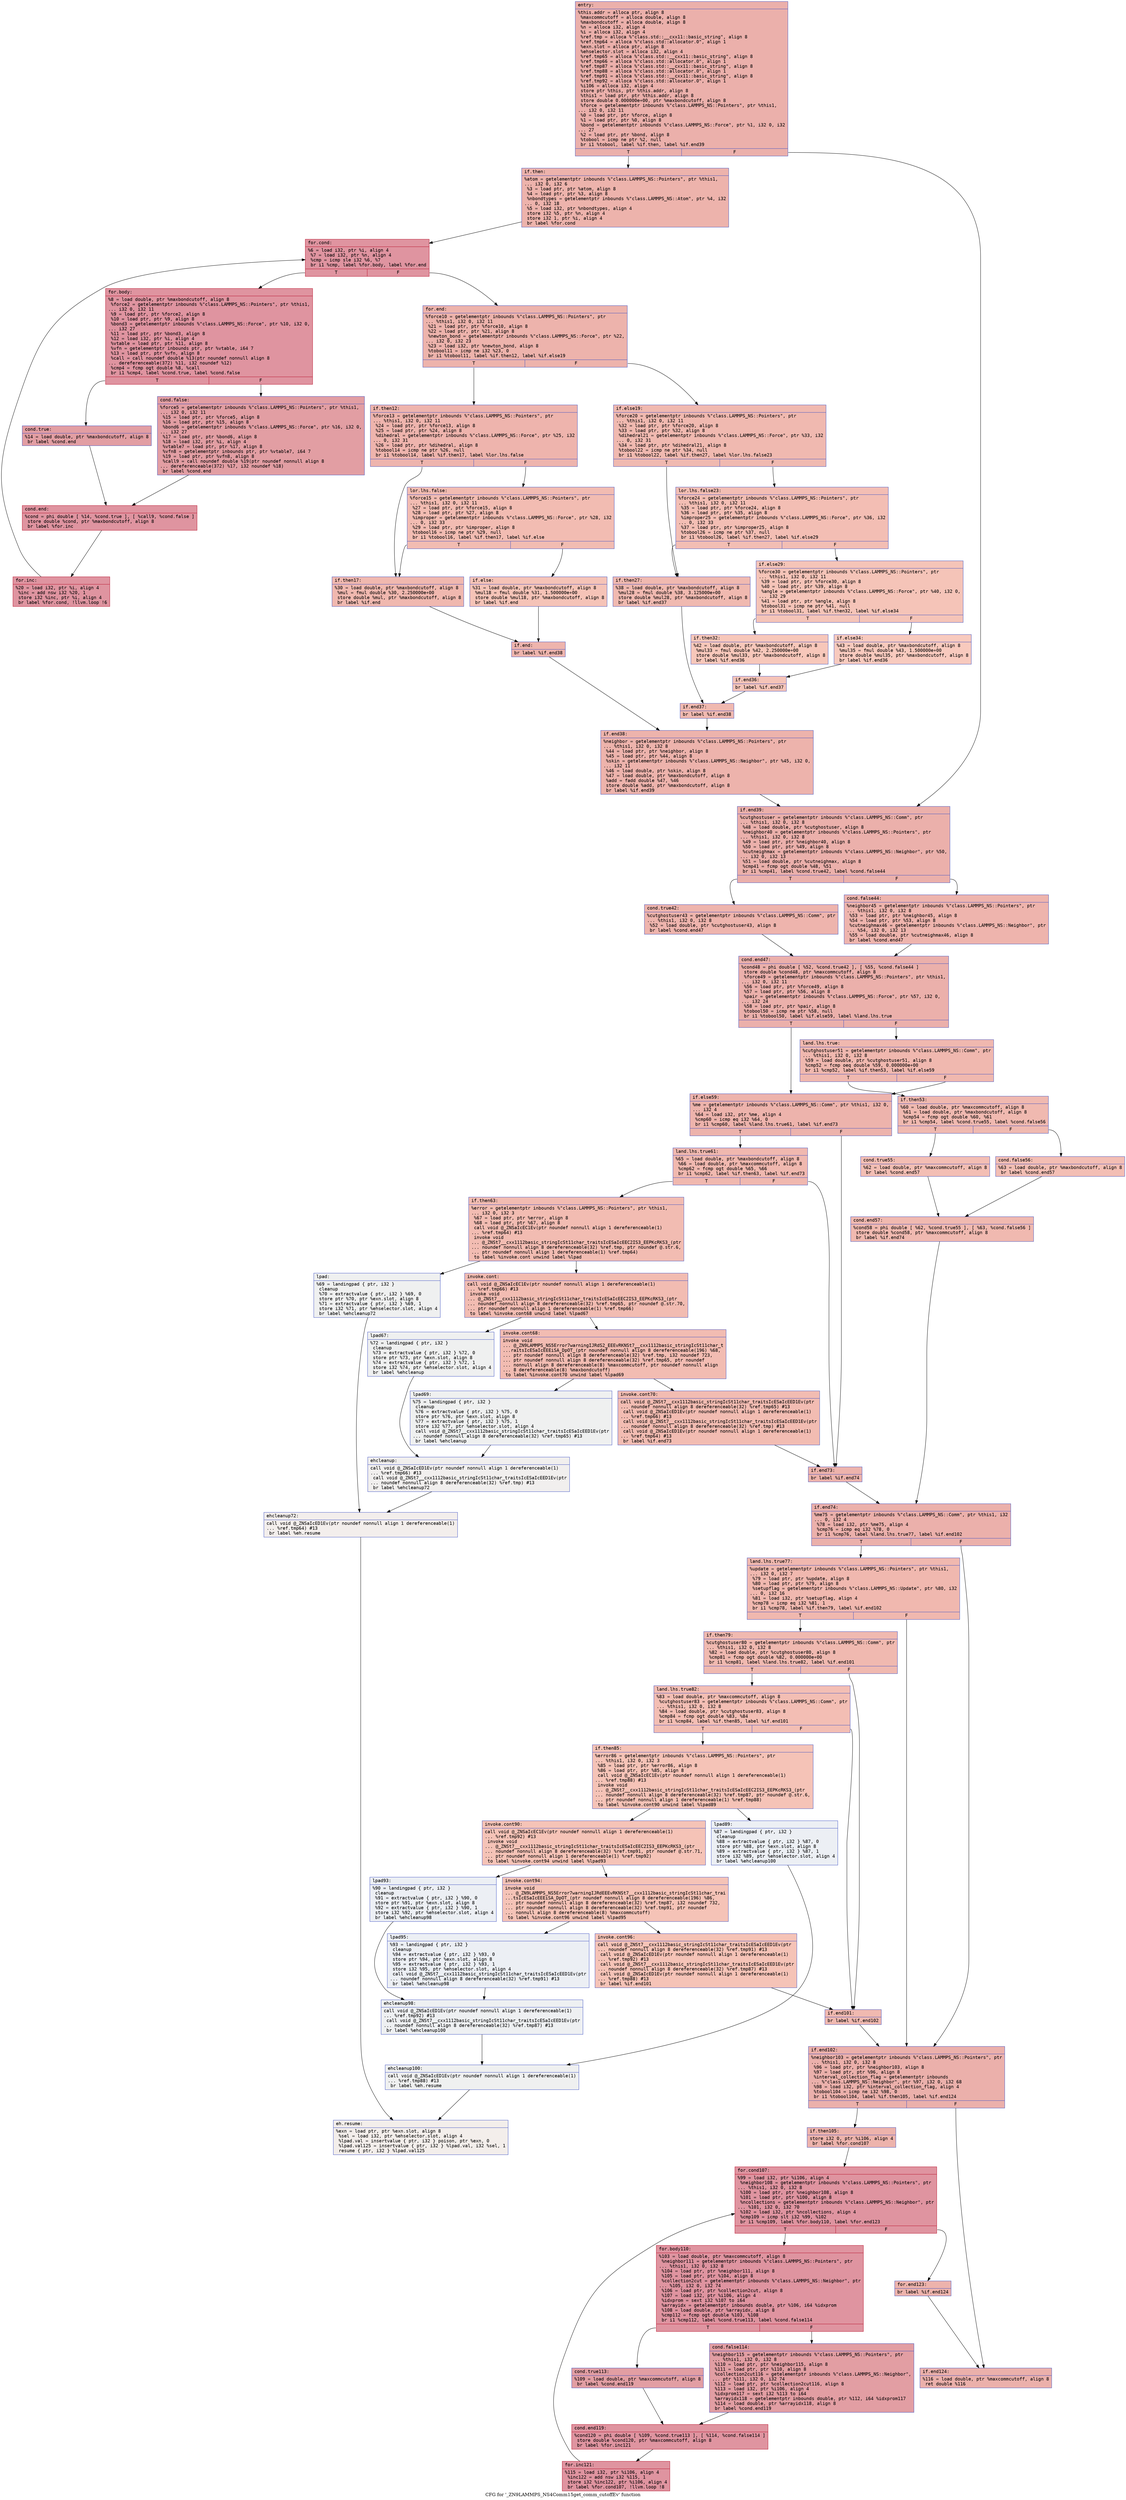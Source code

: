 digraph "CFG for '_ZN9LAMMPS_NS4Comm15get_comm_cutoffEv' function" {
	label="CFG for '_ZN9LAMMPS_NS4Comm15get_comm_cutoffEv' function";

	Node0x5626be1359d0 [shape=record,color="#3d50c3ff", style=filled, fillcolor="#d24b4070" fontname="Courier",label="{entry:\l|  %this.addr = alloca ptr, align 8\l  %maxcommcutoff = alloca double, align 8\l  %maxbondcutoff = alloca double, align 8\l  %n = alloca i32, align 4\l  %i = alloca i32, align 4\l  %ref.tmp = alloca %\"class.std::__cxx11::basic_string\", align 8\l  %ref.tmp64 = alloca %\"class.std::allocator.0\", align 1\l  %exn.slot = alloca ptr, align 8\l  %ehselector.slot = alloca i32, align 4\l  %ref.tmp65 = alloca %\"class.std::__cxx11::basic_string\", align 8\l  %ref.tmp66 = alloca %\"class.std::allocator.0\", align 1\l  %ref.tmp87 = alloca %\"class.std::__cxx11::basic_string\", align 8\l  %ref.tmp88 = alloca %\"class.std::allocator.0\", align 1\l  %ref.tmp91 = alloca %\"class.std::__cxx11::basic_string\", align 8\l  %ref.tmp92 = alloca %\"class.std::allocator.0\", align 1\l  %i106 = alloca i32, align 4\l  store ptr %this, ptr %this.addr, align 8\l  %this1 = load ptr, ptr %this.addr, align 8\l  store double 0.000000e+00, ptr %maxbondcutoff, align 8\l  %force = getelementptr inbounds %\"class.LAMMPS_NS::Pointers\", ptr %this1,\l... i32 0, i32 11\l  %0 = load ptr, ptr %force, align 8\l  %1 = load ptr, ptr %0, align 8\l  %bond = getelementptr inbounds %\"class.LAMMPS_NS::Force\", ptr %1, i32 0, i32\l... 27\l  %2 = load ptr, ptr %bond, align 8\l  %tobool = icmp ne ptr %2, null\l  br i1 %tobool, label %if.then, label %if.end39\l|{<s0>T|<s1>F}}"];
	Node0x5626be1359d0:s0 -> Node0x5626be136300[tooltip="entry -> if.then\nProbability 62.50%" ];
	Node0x5626be1359d0:s1 -> Node0x5626be136370[tooltip="entry -> if.end39\nProbability 37.50%" ];
	Node0x5626be136300 [shape=record,color="#3d50c3ff", style=filled, fillcolor="#d6524470" fontname="Courier",label="{if.then:\l|  %atom = getelementptr inbounds %\"class.LAMMPS_NS::Pointers\", ptr %this1,\l... i32 0, i32 6\l  %3 = load ptr, ptr %atom, align 8\l  %4 = load ptr, ptr %3, align 8\l  %nbondtypes = getelementptr inbounds %\"class.LAMMPS_NS::Atom\", ptr %4, i32\l... 0, i32 18\l  %5 = load i32, ptr %nbondtypes, align 4\l  store i32 %5, ptr %n, align 4\l  store i32 1, ptr %i, align 4\l  br label %for.cond\l}"];
	Node0x5626be136300 -> Node0x5626be136ab0[tooltip="if.then -> for.cond\nProbability 100.00%" ];
	Node0x5626be136ab0 [shape=record,color="#b70d28ff", style=filled, fillcolor="#b70d2870" fontname="Courier",label="{for.cond:\l|  %6 = load i32, ptr %i, align 4\l  %7 = load i32, ptr %n, align 4\l  %cmp = icmp sle i32 %6, %7\l  br i1 %cmp, label %for.body, label %for.end\l|{<s0>T|<s1>F}}"];
	Node0x5626be136ab0:s0 -> Node0x5626be136ce0[tooltip="for.cond -> for.body\nProbability 96.88%" ];
	Node0x5626be136ab0:s1 -> Node0x5626be136d60[tooltip="for.cond -> for.end\nProbability 3.12%" ];
	Node0x5626be136ce0 [shape=record,color="#b70d28ff", style=filled, fillcolor="#b70d2870" fontname="Courier",label="{for.body:\l|  %8 = load double, ptr %maxbondcutoff, align 8\l  %force2 = getelementptr inbounds %\"class.LAMMPS_NS::Pointers\", ptr %this1,\l... i32 0, i32 11\l  %9 = load ptr, ptr %force2, align 8\l  %10 = load ptr, ptr %9, align 8\l  %bond3 = getelementptr inbounds %\"class.LAMMPS_NS::Force\", ptr %10, i32 0,\l... i32 27\l  %11 = load ptr, ptr %bond3, align 8\l  %12 = load i32, ptr %i, align 4\l  %vtable = load ptr, ptr %11, align 8\l  %vfn = getelementptr inbounds ptr, ptr %vtable, i64 7\l  %13 = load ptr, ptr %vfn, align 8\l  %call = call noundef double %13(ptr noundef nonnull align 8\l... dereferenceable(372) %11, i32 noundef %12)\l  %cmp4 = fcmp ogt double %8, %call\l  br i1 %cmp4, label %cond.true, label %cond.false\l|{<s0>T|<s1>F}}"];
	Node0x5626be136ce0:s0 -> Node0x5626be1376b0[tooltip="for.body -> cond.true\nProbability 50.00%" ];
	Node0x5626be136ce0:s1 -> Node0x5626be137730[tooltip="for.body -> cond.false\nProbability 50.00%" ];
	Node0x5626be1376b0 [shape=record,color="#3d50c3ff", style=filled, fillcolor="#be242e70" fontname="Courier",label="{cond.true:\l|  %14 = load double, ptr %maxbondcutoff, align 8\l  br label %cond.end\l}"];
	Node0x5626be1376b0 -> Node0x5626be1378e0[tooltip="cond.true -> cond.end\nProbability 100.00%" ];
	Node0x5626be137730 [shape=record,color="#3d50c3ff", style=filled, fillcolor="#be242e70" fontname="Courier",label="{cond.false:\l|  %force5 = getelementptr inbounds %\"class.LAMMPS_NS::Pointers\", ptr %this1,\l... i32 0, i32 11\l  %15 = load ptr, ptr %force5, align 8\l  %16 = load ptr, ptr %15, align 8\l  %bond6 = getelementptr inbounds %\"class.LAMMPS_NS::Force\", ptr %16, i32 0,\l... i32 27\l  %17 = load ptr, ptr %bond6, align 8\l  %18 = load i32, ptr %i, align 4\l  %vtable7 = load ptr, ptr %17, align 8\l  %vfn8 = getelementptr inbounds ptr, ptr %vtable7, i64 7\l  %19 = load ptr, ptr %vfn8, align 8\l  %call9 = call noundef double %19(ptr noundef nonnull align 8\l... dereferenceable(372) %17, i32 noundef %18)\l  br label %cond.end\l}"];
	Node0x5626be137730 -> Node0x5626be1378e0[tooltip="cond.false -> cond.end\nProbability 100.00%" ];
	Node0x5626be1378e0 [shape=record,color="#b70d28ff", style=filled, fillcolor="#b70d2870" fontname="Courier",label="{cond.end:\l|  %cond = phi double [ %14, %cond.true ], [ %call9, %cond.false ]\l  store double %cond, ptr %maxbondcutoff, align 8\l  br label %for.inc\l}"];
	Node0x5626be1378e0 -> Node0x5626be1381d0[tooltip="cond.end -> for.inc\nProbability 100.00%" ];
	Node0x5626be1381d0 [shape=record,color="#b70d28ff", style=filled, fillcolor="#b70d2870" fontname="Courier",label="{for.inc:\l|  %20 = load i32, ptr %i, align 4\l  %inc = add nsw i32 %20, 1\l  store i32 %inc, ptr %i, align 4\l  br label %for.cond, !llvm.loop !6\l}"];
	Node0x5626be1381d0 -> Node0x5626be136ab0[tooltip="for.inc -> for.cond\nProbability 100.00%" ];
	Node0x5626be136d60 [shape=record,color="#3d50c3ff", style=filled, fillcolor="#d6524470" fontname="Courier",label="{for.end:\l|  %force10 = getelementptr inbounds %\"class.LAMMPS_NS::Pointers\", ptr\l... %this1, i32 0, i32 11\l  %21 = load ptr, ptr %force10, align 8\l  %22 = load ptr, ptr %21, align 8\l  %newton_bond = getelementptr inbounds %\"class.LAMMPS_NS::Force\", ptr %22,\l... i32 0, i32 23\l  %23 = load i32, ptr %newton_bond, align 8\l  %tobool11 = icmp ne i32 %23, 0\l  br i1 %tobool11, label %if.then12, label %if.else19\l|{<s0>T|<s1>F}}"];
	Node0x5626be136d60:s0 -> Node0x5626be1366c0[tooltip="for.end -> if.then12\nProbability 62.50%" ];
	Node0x5626be136d60:s1 -> Node0x5626be136740[tooltip="for.end -> if.else19\nProbability 37.50%" ];
	Node0x5626be1366c0 [shape=record,color="#3d50c3ff", style=filled, fillcolor="#d8564670" fontname="Courier",label="{if.then12:\l|  %force13 = getelementptr inbounds %\"class.LAMMPS_NS::Pointers\", ptr\l... %this1, i32 0, i32 11\l  %24 = load ptr, ptr %force13, align 8\l  %25 = load ptr, ptr %24, align 8\l  %dihedral = getelementptr inbounds %\"class.LAMMPS_NS::Force\", ptr %25, i32\l... 0, i32 31\l  %26 = load ptr, ptr %dihedral, align 8\l  %tobool14 = icmp ne ptr %26, null\l  br i1 %tobool14, label %if.then17, label %lor.lhs.false\l|{<s0>T|<s1>F}}"];
	Node0x5626be1366c0:s0 -> Node0x5626be139250[tooltip="if.then12 -> if.then17\nProbability 62.50%" ];
	Node0x5626be1366c0:s1 -> Node0x5626be1392d0[tooltip="if.then12 -> lor.lhs.false\nProbability 37.50%" ];
	Node0x5626be1392d0 [shape=record,color="#3d50c3ff", style=filled, fillcolor="#e1675170" fontname="Courier",label="{lor.lhs.false:\l|  %force15 = getelementptr inbounds %\"class.LAMMPS_NS::Pointers\", ptr\l... %this1, i32 0, i32 11\l  %27 = load ptr, ptr %force15, align 8\l  %28 = load ptr, ptr %27, align 8\l  %improper = getelementptr inbounds %\"class.LAMMPS_NS::Force\", ptr %28, i32\l... 0, i32 33\l  %29 = load ptr, ptr %improper, align 8\l  %tobool16 = icmp ne ptr %29, null\l  br i1 %tobool16, label %if.then17, label %if.else\l|{<s0>T|<s1>F}}"];
	Node0x5626be1392d0:s0 -> Node0x5626be139250[tooltip="lor.lhs.false -> if.then17\nProbability 62.50%" ];
	Node0x5626be1392d0:s1 -> Node0x5626be139810[tooltip="lor.lhs.false -> if.else\nProbability 37.50%" ];
	Node0x5626be139250 [shape=record,color="#3d50c3ff", style=filled, fillcolor="#dc5d4a70" fontname="Courier",label="{if.then17:\l|  %30 = load double, ptr %maxbondcutoff, align 8\l  %mul = fmul double %30, 2.250000e+00\l  store double %mul, ptr %maxbondcutoff, align 8\l  br label %if.end\l}"];
	Node0x5626be139250 -> Node0x5626be139b00[tooltip="if.then17 -> if.end\nProbability 100.00%" ];
	Node0x5626be139810 [shape=record,color="#3d50c3ff", style=filled, fillcolor="#e8765c70" fontname="Courier",label="{if.else:\l|  %31 = load double, ptr %maxbondcutoff, align 8\l  %mul18 = fmul double %31, 1.500000e+00\l  store double %mul18, ptr %maxbondcutoff, align 8\l  br label %if.end\l}"];
	Node0x5626be139810 -> Node0x5626be139b00[tooltip="if.else -> if.end\nProbability 100.00%" ];
	Node0x5626be139b00 [shape=record,color="#3d50c3ff", style=filled, fillcolor="#d8564670" fontname="Courier",label="{if.end:\l|  br label %if.end38\l}"];
	Node0x5626be139b00 -> Node0x5626be139e20[tooltip="if.end -> if.end38\nProbability 100.00%" ];
	Node0x5626be136740 [shape=record,color="#3d50c3ff", style=filled, fillcolor="#de614d70" fontname="Courier",label="{if.else19:\l|  %force20 = getelementptr inbounds %\"class.LAMMPS_NS::Pointers\", ptr\l... %this1, i32 0, i32 11\l  %32 = load ptr, ptr %force20, align 8\l  %33 = load ptr, ptr %32, align 8\l  %dihedral21 = getelementptr inbounds %\"class.LAMMPS_NS::Force\", ptr %33, i32\l... 0, i32 31\l  %34 = load ptr, ptr %dihedral21, align 8\l  %tobool22 = icmp ne ptr %34, null\l  br i1 %tobool22, label %if.then27, label %lor.lhs.false23\l|{<s0>T|<s1>F}}"];
	Node0x5626be136740:s0 -> Node0x5626be13a320[tooltip="if.else19 -> if.then27\nProbability 62.50%" ];
	Node0x5626be136740:s1 -> Node0x5626be13a3a0[tooltip="if.else19 -> lor.lhs.false23\nProbability 37.50%" ];
	Node0x5626be13a3a0 [shape=record,color="#3d50c3ff", style=filled, fillcolor="#e36c5570" fontname="Courier",label="{lor.lhs.false23:\l|  %force24 = getelementptr inbounds %\"class.LAMMPS_NS::Pointers\", ptr\l... %this1, i32 0, i32 11\l  %35 = load ptr, ptr %force24, align 8\l  %36 = load ptr, ptr %35, align 8\l  %improper25 = getelementptr inbounds %\"class.LAMMPS_NS::Force\", ptr %36, i32\l... 0, i32 33\l  %37 = load ptr, ptr %improper25, align 8\l  %tobool26 = icmp ne ptr %37, null\l  br i1 %tobool26, label %if.then27, label %if.else29\l|{<s0>T|<s1>F}}"];
	Node0x5626be13a3a0:s0 -> Node0x5626be13a320[tooltip="lor.lhs.false23 -> if.then27\nProbability 62.50%" ];
	Node0x5626be13a3a0:s1 -> Node0x5626be13a8e0[tooltip="lor.lhs.false23 -> if.else29\nProbability 37.50%" ];
	Node0x5626be13a320 [shape=record,color="#3d50c3ff", style=filled, fillcolor="#de614d70" fontname="Courier",label="{if.then27:\l|  %38 = load double, ptr %maxbondcutoff, align 8\l  %mul28 = fmul double %38, 3.125000e+00\l  store double %mul28, ptr %maxbondcutoff, align 8\l  br label %if.end37\l}"];
	Node0x5626be13a320 -> Node0x5626be13abe0[tooltip="if.then27 -> if.end37\nProbability 100.00%" ];
	Node0x5626be13a8e0 [shape=record,color="#3d50c3ff", style=filled, fillcolor="#e97a5f70" fontname="Courier",label="{if.else29:\l|  %force30 = getelementptr inbounds %\"class.LAMMPS_NS::Pointers\", ptr\l... %this1, i32 0, i32 11\l  %39 = load ptr, ptr %force30, align 8\l  %40 = load ptr, ptr %39, align 8\l  %angle = getelementptr inbounds %\"class.LAMMPS_NS::Force\", ptr %40, i32 0,\l... i32 29\l  %41 = load ptr, ptr %angle, align 8\l  %tobool31 = icmp ne ptr %41, null\l  br i1 %tobool31, label %if.then32, label %if.else34\l|{<s0>T|<s1>F}}"];
	Node0x5626be13a8e0:s0 -> Node0x5626be13b0d0[tooltip="if.else29 -> if.then32\nProbability 62.50%" ];
	Node0x5626be13a8e0:s1 -> Node0x5626be13b150[tooltip="if.else29 -> if.else34\nProbability 37.50%" ];
	Node0x5626be13b0d0 [shape=record,color="#3d50c3ff", style=filled, fillcolor="#ec7f6370" fontname="Courier",label="{if.then32:\l|  %42 = load double, ptr %maxbondcutoff, align 8\l  %mul33 = fmul double %42, 2.250000e+00\l  store double %mul33, ptr %maxbondcutoff, align 8\l  br label %if.end36\l}"];
	Node0x5626be13b0d0 -> Node0x5626be13b450[tooltip="if.then32 -> if.end36\nProbability 100.00%" ];
	Node0x5626be13b150 [shape=record,color="#3d50c3ff", style=filled, fillcolor="#ef886b70" fontname="Courier",label="{if.else34:\l|  %43 = load double, ptr %maxbondcutoff, align 8\l  %mul35 = fmul double %43, 1.500000e+00\l  store double %mul35, ptr %maxbondcutoff, align 8\l  br label %if.end36\l}"];
	Node0x5626be13b150 -> Node0x5626be13b450[tooltip="if.else34 -> if.end36\nProbability 100.00%" ];
	Node0x5626be13b450 [shape=record,color="#3d50c3ff", style=filled, fillcolor="#e97a5f70" fontname="Courier",label="{if.end36:\l|  br label %if.end37\l}"];
	Node0x5626be13b450 -> Node0x5626be13abe0[tooltip="if.end36 -> if.end37\nProbability 100.00%" ];
	Node0x5626be13abe0 [shape=record,color="#3d50c3ff", style=filled, fillcolor="#de614d70" fontname="Courier",label="{if.end37:\l|  br label %if.end38\l}"];
	Node0x5626be13abe0 -> Node0x5626be139e20[tooltip="if.end37 -> if.end38\nProbability 100.00%" ];
	Node0x5626be139e20 [shape=record,color="#3d50c3ff", style=filled, fillcolor="#d6524470" fontname="Courier",label="{if.end38:\l|  %neighbor = getelementptr inbounds %\"class.LAMMPS_NS::Pointers\", ptr\l... %this1, i32 0, i32 8\l  %44 = load ptr, ptr %neighbor, align 8\l  %45 = load ptr, ptr %44, align 8\l  %skin = getelementptr inbounds %\"class.LAMMPS_NS::Neighbor\", ptr %45, i32 0,\l... i32 11\l  %46 = load double, ptr %skin, align 8\l  %47 = load double, ptr %maxbondcutoff, align 8\l  %add = fadd double %47, %46\l  store double %add, ptr %maxbondcutoff, align 8\l  br label %if.end39\l}"];
	Node0x5626be139e20 -> Node0x5626be136370[tooltip="if.end38 -> if.end39\nProbability 100.00%" ];
	Node0x5626be136370 [shape=record,color="#3d50c3ff", style=filled, fillcolor="#d24b4070" fontname="Courier",label="{if.end39:\l|  %cutghostuser = getelementptr inbounds %\"class.LAMMPS_NS::Comm\", ptr\l... %this1, i32 0, i32 8\l  %48 = load double, ptr %cutghostuser, align 8\l  %neighbor40 = getelementptr inbounds %\"class.LAMMPS_NS::Pointers\", ptr\l... %this1, i32 0, i32 8\l  %49 = load ptr, ptr %neighbor40, align 8\l  %50 = load ptr, ptr %49, align 8\l  %cutneighmax = getelementptr inbounds %\"class.LAMMPS_NS::Neighbor\", ptr %50,\l... i32 0, i32 13\l  %51 = load double, ptr %cutneighmax, align 8\l  %cmp41 = fcmp ogt double %48, %51\l  br i1 %cmp41, label %cond.true42, label %cond.false44\l|{<s0>T|<s1>F}}"];
	Node0x5626be136370:s0 -> Node0x5626be13cb80[tooltip="if.end39 -> cond.true42\nProbability 50.00%" ];
	Node0x5626be136370:s1 -> Node0x5626be13cc00[tooltip="if.end39 -> cond.false44\nProbability 50.00%" ];
	Node0x5626be13cb80 [shape=record,color="#3d50c3ff", style=filled, fillcolor="#d8564670" fontname="Courier",label="{cond.true42:\l|  %cutghostuser43 = getelementptr inbounds %\"class.LAMMPS_NS::Comm\", ptr\l... %this1, i32 0, i32 8\l  %52 = load double, ptr %cutghostuser43, align 8\l  br label %cond.end47\l}"];
	Node0x5626be13cb80 -> Node0x5626be13cea0[tooltip="cond.true42 -> cond.end47\nProbability 100.00%" ];
	Node0x5626be13cc00 [shape=record,color="#3d50c3ff", style=filled, fillcolor="#d8564670" fontname="Courier",label="{cond.false44:\l|  %neighbor45 = getelementptr inbounds %\"class.LAMMPS_NS::Pointers\", ptr\l... %this1, i32 0, i32 8\l  %53 = load ptr, ptr %neighbor45, align 8\l  %54 = load ptr, ptr %53, align 8\l  %cutneighmax46 = getelementptr inbounds %\"class.LAMMPS_NS::Neighbor\", ptr\l... %54, i32 0, i32 13\l  %55 = load double, ptr %cutneighmax46, align 8\l  br label %cond.end47\l}"];
	Node0x5626be13cc00 -> Node0x5626be13cea0[tooltip="cond.false44 -> cond.end47\nProbability 100.00%" ];
	Node0x5626be13cea0 [shape=record,color="#3d50c3ff", style=filled, fillcolor="#d24b4070" fontname="Courier",label="{cond.end47:\l|  %cond48 = phi double [ %52, %cond.true42 ], [ %55, %cond.false44 ]\l  store double %cond48, ptr %maxcommcutoff, align 8\l  %force49 = getelementptr inbounds %\"class.LAMMPS_NS::Pointers\", ptr %this1,\l... i32 0, i32 11\l  %56 = load ptr, ptr %force49, align 8\l  %57 = load ptr, ptr %56, align 8\l  %pair = getelementptr inbounds %\"class.LAMMPS_NS::Force\", ptr %57, i32 0,\l... i32 24\l  %58 = load ptr, ptr %pair, align 8\l  %tobool50 = icmp ne ptr %58, null\l  br i1 %tobool50, label %if.else59, label %land.lhs.true\l|{<s0>T|<s1>F}}"];
	Node0x5626be13cea0:s0 -> Node0x5626be1b69c0[tooltip="cond.end47 -> if.else59\nProbability 62.50%" ];
	Node0x5626be13cea0:s1 -> Node0x5626be1ab150[tooltip="cond.end47 -> land.lhs.true\nProbability 37.50%" ];
	Node0x5626be1ab150 [shape=record,color="#3d50c3ff", style=filled, fillcolor="#dc5d4a70" fontname="Courier",label="{land.lhs.true:\l|  %cutghostuser51 = getelementptr inbounds %\"class.LAMMPS_NS::Comm\", ptr\l... %this1, i32 0, i32 8\l  %59 = load double, ptr %cutghostuser51, align 8\l  %cmp52 = fcmp oeq double %59, 0.000000e+00\l  br i1 %cmp52, label %if.then53, label %if.else59\l|{<s0>T|<s1>F}}"];
	Node0x5626be1ab150:s0 -> Node0x5626be13e160[tooltip="land.lhs.true -> if.then53\nProbability 62.50%" ];
	Node0x5626be1ab150:s1 -> Node0x5626be1b69c0[tooltip="land.lhs.true -> if.else59\nProbability 37.50%" ];
	Node0x5626be13e160 [shape=record,color="#3d50c3ff", style=filled, fillcolor="#de614d70" fontname="Courier",label="{if.then53:\l|  %60 = load double, ptr %maxcommcutoff, align 8\l  %61 = load double, ptr %maxbondcutoff, align 8\l  %cmp54 = fcmp ogt double %60, %61\l  br i1 %cmp54, label %cond.true55, label %cond.false56\l|{<s0>T|<s1>F}}"];
	Node0x5626be13e160:s0 -> Node0x5626be13e440[tooltip="if.then53 -> cond.true55\nProbability 50.00%" ];
	Node0x5626be13e160:s1 -> Node0x5626be13e4c0[tooltip="if.then53 -> cond.false56\nProbability 50.00%" ];
	Node0x5626be13e440 [shape=record,color="#3d50c3ff", style=filled, fillcolor="#e36c5570" fontname="Courier",label="{cond.true55:\l|  %62 = load double, ptr %maxcommcutoff, align 8\l  br label %cond.end57\l}"];
	Node0x5626be13e440 -> Node0x5626be13e670[tooltip="cond.true55 -> cond.end57\nProbability 100.00%" ];
	Node0x5626be13e4c0 [shape=record,color="#3d50c3ff", style=filled, fillcolor="#e36c5570" fontname="Courier",label="{cond.false56:\l|  %63 = load double, ptr %maxbondcutoff, align 8\l  br label %cond.end57\l}"];
	Node0x5626be13e4c0 -> Node0x5626be13e670[tooltip="cond.false56 -> cond.end57\nProbability 100.00%" ];
	Node0x5626be13e670 [shape=record,color="#3d50c3ff", style=filled, fillcolor="#de614d70" fontname="Courier",label="{cond.end57:\l|  %cond58 = phi double [ %62, %cond.true55 ], [ %63, %cond.false56 ]\l  store double %cond58, ptr %maxcommcutoff, align 8\l  br label %if.end74\l}"];
	Node0x5626be13e670 -> Node0x5626be13e8a0[tooltip="cond.end57 -> if.end74\nProbability 100.00%" ];
	Node0x5626be1b69c0 [shape=record,color="#3d50c3ff", style=filled, fillcolor="#d6524470" fontname="Courier",label="{if.else59:\l|  %me = getelementptr inbounds %\"class.LAMMPS_NS::Comm\", ptr %this1, i32 0,\l... i32 4\l  %64 = load i32, ptr %me, align 4\l  %cmp60 = icmp eq i32 %64, 0\l  br i1 %cmp60, label %land.lhs.true61, label %if.end73\l|{<s0>T|<s1>F}}"];
	Node0x5626be1b69c0:s0 -> Node0x5626be13eba0[tooltip="if.else59 -> land.lhs.true61\nProbability 37.50%" ];
	Node0x5626be1b69c0:s1 -> Node0x5626be13ec20[tooltip="if.else59 -> if.end73\nProbability 62.50%" ];
	Node0x5626be13eba0 [shape=record,color="#3d50c3ff", style=filled, fillcolor="#dc5d4a70" fontname="Courier",label="{land.lhs.true61:\l|  %65 = load double, ptr %maxbondcutoff, align 8\l  %66 = load double, ptr %maxcommcutoff, align 8\l  %cmp62 = fcmp ogt double %65, %66\l  br i1 %cmp62, label %if.then63, label %if.end73\l|{<s0>T|<s1>F}}"];
	Node0x5626be13eba0:s0 -> Node0x5626be13ef30[tooltip="land.lhs.true61 -> if.then63\nProbability 50.00%" ];
	Node0x5626be13eba0:s1 -> Node0x5626be13ec20[tooltip="land.lhs.true61 -> if.end73\nProbability 50.00%" ];
	Node0x5626be13ef30 [shape=record,color="#3d50c3ff", style=filled, fillcolor="#e1675170" fontname="Courier",label="{if.then63:\l|  %error = getelementptr inbounds %\"class.LAMMPS_NS::Pointers\", ptr %this1,\l... i32 0, i32 3\l  %67 = load ptr, ptr %error, align 8\l  %68 = load ptr, ptr %67, align 8\l  call void @_ZNSaIcEC1Ev(ptr noundef nonnull align 1 dereferenceable(1)\l... %ref.tmp64) #13\l  invoke void\l... @_ZNSt7__cxx1112basic_stringIcSt11char_traitsIcESaIcEEC2IS3_EEPKcRKS3_(ptr\l... noundef nonnull align 8 dereferenceable(32) %ref.tmp, ptr noundef @.str.6,\l... ptr noundef nonnull align 1 dereferenceable(1) %ref.tmp64)\l          to label %invoke.cont unwind label %lpad\l}"];
	Node0x5626be13ef30 -> Node0x5626be13f390[tooltip="if.then63 -> invoke.cont\nProbability 100.00%" ];
	Node0x5626be13ef30 -> Node0x5626be13f410[tooltip="if.then63 -> lpad\nProbability 0.00%" ];
	Node0x5626be13f390 [shape=record,color="#3d50c3ff", style=filled, fillcolor="#e1675170" fontname="Courier",label="{invoke.cont:\l|  call void @_ZNSaIcEC1Ev(ptr noundef nonnull align 1 dereferenceable(1)\l... %ref.tmp66) #13\l  invoke void\l... @_ZNSt7__cxx1112basic_stringIcSt11char_traitsIcESaIcEEC2IS3_EEPKcRKS3_(ptr\l... noundef nonnull align 8 dereferenceable(32) %ref.tmp65, ptr noundef @.str.70,\l... ptr noundef nonnull align 1 dereferenceable(1) %ref.tmp66)\l          to label %invoke.cont68 unwind label %lpad67\l}"];
	Node0x5626be13f390 -> Node0x5626be13f730[tooltip="invoke.cont -> invoke.cont68\nProbability 100.00%" ];
	Node0x5626be13f390 -> Node0x5626be13f780[tooltip="invoke.cont -> lpad67\nProbability 0.00%" ];
	Node0x5626be13f730 [shape=record,color="#3d50c3ff", style=filled, fillcolor="#e1675170" fontname="Courier",label="{invoke.cont68:\l|  invoke void\l... @_ZN9LAMMPS_NS5Error7warningIJRdS2_EEEvRKNSt7__cxx1112basic_stringIcSt11char_t\l...raitsIcESaIcEEEiSA_DpOT_(ptr noundef nonnull align 8 dereferenceable(196) %68,\l... ptr noundef nonnull align 8 dereferenceable(32) %ref.tmp, i32 noundef 723,\l... ptr noundef nonnull align 8 dereferenceable(32) %ref.tmp65, ptr noundef\l... nonnull align 8 dereferenceable(8) %maxcommcutoff, ptr noundef nonnull align\l... 8 dereferenceable(8) %maxbondcutoff)\l          to label %invoke.cont70 unwind label %lpad69\l}"];
	Node0x5626be13f730 -> Node0x5626be13f6e0[tooltip="invoke.cont68 -> invoke.cont70\nProbability 100.00%" ];
	Node0x5626be13f730 -> Node0x5626be13fa50[tooltip="invoke.cont68 -> lpad69\nProbability 0.00%" ];
	Node0x5626be13f6e0 [shape=record,color="#3d50c3ff", style=filled, fillcolor="#e1675170" fontname="Courier",label="{invoke.cont70:\l|  call void @_ZNSt7__cxx1112basic_stringIcSt11char_traitsIcESaIcEED1Ev(ptr\l... noundef nonnull align 8 dereferenceable(32) %ref.tmp65) #13\l  call void @_ZNSaIcED1Ev(ptr noundef nonnull align 1 dereferenceable(1)\l... %ref.tmp66) #13\l  call void @_ZNSt7__cxx1112basic_stringIcSt11char_traitsIcESaIcEED1Ev(ptr\l... noundef nonnull align 8 dereferenceable(32) %ref.tmp) #13\l  call void @_ZNSaIcED1Ev(ptr noundef nonnull align 1 dereferenceable(1)\l... %ref.tmp64) #13\l  br label %if.end73\l}"];
	Node0x5626be13f6e0 -> Node0x5626be13ec20[tooltip="invoke.cont70 -> if.end73\nProbability 100.00%" ];
	Node0x5626be13f410 [shape=record,color="#3d50c3ff", style=filled, fillcolor="#dbdcde70" fontname="Courier",label="{lpad:\l|  %69 = landingpad \{ ptr, i32 \}\l          cleanup\l  %70 = extractvalue \{ ptr, i32 \} %69, 0\l  store ptr %70, ptr %exn.slot, align 8\l  %71 = extractvalue \{ ptr, i32 \} %69, 1\l  store i32 %71, ptr %ehselector.slot, align 4\l  br label %ehcleanup72\l}"];
	Node0x5626be13f410 -> Node0x5626be1e0570[tooltip="lpad -> ehcleanup72\nProbability 100.00%" ];
	Node0x5626be13f780 [shape=record,color="#3d50c3ff", style=filled, fillcolor="#dbdcde70" fontname="Courier",label="{lpad67:\l|  %72 = landingpad \{ ptr, i32 \}\l          cleanup\l  %73 = extractvalue \{ ptr, i32 \} %72, 0\l  store ptr %73, ptr %exn.slot, align 8\l  %74 = extractvalue \{ ptr, i32 \} %72, 1\l  store i32 %74, ptr %ehselector.slot, align 4\l  br label %ehcleanup\l}"];
	Node0x5626be13f780 -> Node0x5626be1e08b0[tooltip="lpad67 -> ehcleanup\nProbability 100.00%" ];
	Node0x5626be13fa50 [shape=record,color="#3d50c3ff", style=filled, fillcolor="#dbdcde70" fontname="Courier",label="{lpad69:\l|  %75 = landingpad \{ ptr, i32 \}\l          cleanup\l  %76 = extractvalue \{ ptr, i32 \} %75, 0\l  store ptr %76, ptr %exn.slot, align 8\l  %77 = extractvalue \{ ptr, i32 \} %75, 1\l  store i32 %77, ptr %ehselector.slot, align 4\l  call void @_ZNSt7__cxx1112basic_stringIcSt11char_traitsIcESaIcEED1Ev(ptr\l... noundef nonnull align 8 dereferenceable(32) %ref.tmp65) #13\l  br label %ehcleanup\l}"];
	Node0x5626be13fa50 -> Node0x5626be1e08b0[tooltip="lpad69 -> ehcleanup\nProbability 100.00%" ];
	Node0x5626be1e08b0 [shape=record,color="#3d50c3ff", style=filled, fillcolor="#e0dbd870" fontname="Courier",label="{ehcleanup:\l|  call void @_ZNSaIcED1Ev(ptr noundef nonnull align 1 dereferenceable(1)\l... %ref.tmp66) #13\l  call void @_ZNSt7__cxx1112basic_stringIcSt11char_traitsIcESaIcEED1Ev(ptr\l... noundef nonnull align 8 dereferenceable(32) %ref.tmp) #13\l  br label %ehcleanup72\l}"];
	Node0x5626be1e08b0 -> Node0x5626be1e0570[tooltip="ehcleanup -> ehcleanup72\nProbability 100.00%" ];
	Node0x5626be1e0570 [shape=record,color="#3d50c3ff", style=filled, fillcolor="#e3d9d370" fontname="Courier",label="{ehcleanup72:\l|  call void @_ZNSaIcED1Ev(ptr noundef nonnull align 1 dereferenceable(1)\l... %ref.tmp64) #13\l  br label %eh.resume\l}"];
	Node0x5626be1e0570 -> Node0x5626be1e11c0[tooltip="ehcleanup72 -> eh.resume\nProbability 100.00%" ];
	Node0x5626be13ec20 [shape=record,color="#3d50c3ff", style=filled, fillcolor="#d6524470" fontname="Courier",label="{if.end73:\l|  br label %if.end74\l}"];
	Node0x5626be13ec20 -> Node0x5626be13e8a0[tooltip="if.end73 -> if.end74\nProbability 100.00%" ];
	Node0x5626be13e8a0 [shape=record,color="#3d50c3ff", style=filled, fillcolor="#d24b4070" fontname="Courier",label="{if.end74:\l|  %me75 = getelementptr inbounds %\"class.LAMMPS_NS::Comm\", ptr %this1, i32\l... 0, i32 4\l  %78 = load i32, ptr %me75, align 4\l  %cmp76 = icmp eq i32 %78, 0\l  br i1 %cmp76, label %land.lhs.true77, label %if.end102\l|{<s0>T|<s1>F}}"];
	Node0x5626be13e8a0:s0 -> Node0x5626be1e14e0[tooltip="if.end74 -> land.lhs.true77\nProbability 37.50%" ];
	Node0x5626be13e8a0:s1 -> Node0x5626be1e1560[tooltip="if.end74 -> if.end102\nProbability 62.50%" ];
	Node0x5626be1e14e0 [shape=record,color="#3d50c3ff", style=filled, fillcolor="#dc5d4a70" fontname="Courier",label="{land.lhs.true77:\l|  %update = getelementptr inbounds %\"class.LAMMPS_NS::Pointers\", ptr %this1,\l... i32 0, i32 7\l  %79 = load ptr, ptr %update, align 8\l  %80 = load ptr, ptr %79, align 8\l  %setupflag = getelementptr inbounds %\"class.LAMMPS_NS::Update\", ptr %80, i32\l... 0, i32 16\l  %81 = load i32, ptr %setupflag, align 4\l  %cmp78 = icmp eq i32 %81, 1\l  br i1 %cmp78, label %if.then79, label %if.end102\l|{<s0>T|<s1>F}}"];
	Node0x5626be1e14e0:s0 -> Node0x5626be1e1a90[tooltip="land.lhs.true77 -> if.then79\nProbability 50.00%" ];
	Node0x5626be1e14e0:s1 -> Node0x5626be1e1560[tooltip="land.lhs.true77 -> if.end102\nProbability 50.00%" ];
	Node0x5626be1e1a90 [shape=record,color="#3d50c3ff", style=filled, fillcolor="#de614d70" fontname="Courier",label="{if.then79:\l|  %cutghostuser80 = getelementptr inbounds %\"class.LAMMPS_NS::Comm\", ptr\l... %this1, i32 0, i32 8\l  %82 = load double, ptr %cutghostuser80, align 8\l  %cmp81 = fcmp ogt double %82, 0.000000e+00\l  br i1 %cmp81, label %land.lhs.true82, label %if.end101\l|{<s0>T|<s1>F}}"];
	Node0x5626be1e1a90:s0 -> Node0x5626be1e1de0[tooltip="if.then79 -> land.lhs.true82\nProbability 50.00%" ];
	Node0x5626be1e1a90:s1 -> Node0x5626be1e1e60[tooltip="if.then79 -> if.end101\nProbability 50.00%" ];
	Node0x5626be1e1de0 [shape=record,color="#3d50c3ff", style=filled, fillcolor="#e36c5570" fontname="Courier",label="{land.lhs.true82:\l|  %83 = load double, ptr %maxcommcutoff, align 8\l  %cutghostuser83 = getelementptr inbounds %\"class.LAMMPS_NS::Comm\", ptr\l... %this1, i32 0, i32 8\l  %84 = load double, ptr %cutghostuser83, align 8\l  %cmp84 = fcmp ogt double %83, %84\l  br i1 %cmp84, label %if.then85, label %if.end101\l|{<s0>T|<s1>F}}"];
	Node0x5626be1e1de0:s0 -> Node0x5626be1e2230[tooltip="land.lhs.true82 -> if.then85\nProbability 50.00%" ];
	Node0x5626be1e1de0:s1 -> Node0x5626be1e1e60[tooltip="land.lhs.true82 -> if.end101\nProbability 50.00%" ];
	Node0x5626be1e2230 [shape=record,color="#3d50c3ff", style=filled, fillcolor="#e8765c70" fontname="Courier",label="{if.then85:\l|  %error86 = getelementptr inbounds %\"class.LAMMPS_NS::Pointers\", ptr\l... %this1, i32 0, i32 3\l  %85 = load ptr, ptr %error86, align 8\l  %86 = load ptr, ptr %85, align 8\l  call void @_ZNSaIcEC1Ev(ptr noundef nonnull align 1 dereferenceable(1)\l... %ref.tmp88) #13\l  invoke void\l... @_ZNSt7__cxx1112basic_stringIcSt11char_traitsIcESaIcEEC2IS3_EEPKcRKS3_(ptr\l... noundef nonnull align 8 dereferenceable(32) %ref.tmp87, ptr noundef @.str.6,\l... ptr noundef nonnull align 1 dereferenceable(1) %ref.tmp88)\l          to label %invoke.cont90 unwind label %lpad89\l}"];
	Node0x5626be1e2230 -> Node0x5626be1e26c0[tooltip="if.then85 -> invoke.cont90\nProbability 100.00%" ];
	Node0x5626be1e2230 -> Node0x5626be1e2740[tooltip="if.then85 -> lpad89\nProbability 0.00%" ];
	Node0x5626be1e26c0 [shape=record,color="#3d50c3ff", style=filled, fillcolor="#e8765c70" fontname="Courier",label="{invoke.cont90:\l|  call void @_ZNSaIcEC1Ev(ptr noundef nonnull align 1 dereferenceable(1)\l... %ref.tmp92) #13\l  invoke void\l... @_ZNSt7__cxx1112basic_stringIcSt11char_traitsIcESaIcEEC2IS3_EEPKcRKS3_(ptr\l... noundef nonnull align 8 dereferenceable(32) %ref.tmp91, ptr noundef @.str.71,\l... ptr noundef nonnull align 1 dereferenceable(1) %ref.tmp92)\l          to label %invoke.cont94 unwind label %lpad93\l}"];
	Node0x5626be1e26c0 -> Node0x5626be1e2ac0[tooltip="invoke.cont90 -> invoke.cont94\nProbability 100.00%" ];
	Node0x5626be1e26c0 -> Node0x5626be1e2b10[tooltip="invoke.cont90 -> lpad93\nProbability 0.00%" ];
	Node0x5626be1e2ac0 [shape=record,color="#3d50c3ff", style=filled, fillcolor="#e8765c70" fontname="Courier",label="{invoke.cont94:\l|  invoke void\l... @_ZN9LAMMPS_NS5Error7warningIJRdEEEvRKNSt7__cxx1112basic_stringIcSt11char_trai\l...tsIcESaIcEEEiSA_DpOT_(ptr noundef nonnull align 8 dereferenceable(196) %86,\l... ptr noundef nonnull align 8 dereferenceable(32) %ref.tmp87, i32 noundef 732,\l... ptr noundef nonnull align 8 dereferenceable(32) %ref.tmp91, ptr noundef\l... nonnull align 8 dereferenceable(8) %maxcommcutoff)\l          to label %invoke.cont96 unwind label %lpad95\l}"];
	Node0x5626be1e2ac0 -> Node0x5626be1e2a70[tooltip="invoke.cont94 -> invoke.cont96\nProbability 100.00%" ];
	Node0x5626be1e2ac0 -> Node0x5626be1e2e40[tooltip="invoke.cont94 -> lpad95\nProbability 0.00%" ];
	Node0x5626be1e2a70 [shape=record,color="#3d50c3ff", style=filled, fillcolor="#e8765c70" fontname="Courier",label="{invoke.cont96:\l|  call void @_ZNSt7__cxx1112basic_stringIcSt11char_traitsIcESaIcEED1Ev(ptr\l... noundef nonnull align 8 dereferenceable(32) %ref.tmp91) #13\l  call void @_ZNSaIcED1Ev(ptr noundef nonnull align 1 dereferenceable(1)\l... %ref.tmp92) #13\l  call void @_ZNSt7__cxx1112basic_stringIcSt11char_traitsIcESaIcEED1Ev(ptr\l... noundef nonnull align 8 dereferenceable(32) %ref.tmp87) #13\l  call void @_ZNSaIcED1Ev(ptr noundef nonnull align 1 dereferenceable(1)\l... %ref.tmp88) #13\l  br label %if.end101\l}"];
	Node0x5626be1e2a70 -> Node0x5626be1e1e60[tooltip="invoke.cont96 -> if.end101\nProbability 100.00%" ];
	Node0x5626be1e2740 [shape=record,color="#3d50c3ff", style=filled, fillcolor="#d4dbe670" fontname="Courier",label="{lpad89:\l|  %87 = landingpad \{ ptr, i32 \}\l          cleanup\l  %88 = extractvalue \{ ptr, i32 \} %87, 0\l  store ptr %88, ptr %exn.slot, align 8\l  %89 = extractvalue \{ ptr, i32 \} %87, 1\l  store i32 %89, ptr %ehselector.slot, align 4\l  br label %ehcleanup100\l}"];
	Node0x5626be1e2740 -> Node0x5626be1e38c0[tooltip="lpad89 -> ehcleanup100\nProbability 100.00%" ];
	Node0x5626be1e2b10 [shape=record,color="#3d50c3ff", style=filled, fillcolor="#d4dbe670" fontname="Courier",label="{lpad93:\l|  %90 = landingpad \{ ptr, i32 \}\l          cleanup\l  %91 = extractvalue \{ ptr, i32 \} %90, 0\l  store ptr %91, ptr %exn.slot, align 8\l  %92 = extractvalue \{ ptr, i32 \} %90, 1\l  store i32 %92, ptr %ehselector.slot, align 4\l  br label %ehcleanup98\l}"];
	Node0x5626be1e2b10 -> Node0x5626be1e3c30[tooltip="lpad93 -> ehcleanup98\nProbability 100.00%" ];
	Node0x5626be1e2e40 [shape=record,color="#3d50c3ff", style=filled, fillcolor="#d4dbe670" fontname="Courier",label="{lpad95:\l|  %93 = landingpad \{ ptr, i32 \}\l          cleanup\l  %94 = extractvalue \{ ptr, i32 \} %93, 0\l  store ptr %94, ptr %exn.slot, align 8\l  %95 = extractvalue \{ ptr, i32 \} %93, 1\l  store i32 %95, ptr %ehselector.slot, align 4\l  call void @_ZNSt7__cxx1112basic_stringIcSt11char_traitsIcESaIcEED1Ev(ptr\l... noundef nonnull align 8 dereferenceable(32) %ref.tmp91) #13\l  br label %ehcleanup98\l}"];
	Node0x5626be1e2e40 -> Node0x5626be1e3c30[tooltip="lpad95 -> ehcleanup98\nProbability 100.00%" ];
	Node0x5626be1e3c30 [shape=record,color="#3d50c3ff", style=filled, fillcolor="#d9dce170" fontname="Courier",label="{ehcleanup98:\l|  call void @_ZNSaIcED1Ev(ptr noundef nonnull align 1 dereferenceable(1)\l... %ref.tmp92) #13\l  call void @_ZNSt7__cxx1112basic_stringIcSt11char_traitsIcESaIcEED1Ev(ptr\l... noundef nonnull align 8 dereferenceable(32) %ref.tmp87) #13\l  br label %ehcleanup100\l}"];
	Node0x5626be1e3c30 -> Node0x5626be1e38c0[tooltip="ehcleanup98 -> ehcleanup100\nProbability 100.00%" ];
	Node0x5626be1e38c0 [shape=record,color="#3d50c3ff", style=filled, fillcolor="#dbdcde70" fontname="Courier",label="{ehcleanup100:\l|  call void @_ZNSaIcED1Ev(ptr noundef nonnull align 1 dereferenceable(1)\l... %ref.tmp88) #13\l  br label %eh.resume\l}"];
	Node0x5626be1e38c0 -> Node0x5626be1e11c0[tooltip="ehcleanup100 -> eh.resume\nProbability 100.00%" ];
	Node0x5626be1e1e60 [shape=record,color="#3d50c3ff", style=filled, fillcolor="#de614d70" fontname="Courier",label="{if.end101:\l|  br label %if.end102\l}"];
	Node0x5626be1e1e60 -> Node0x5626be1e1560[tooltip="if.end101 -> if.end102\nProbability 100.00%" ];
	Node0x5626be1e1560 [shape=record,color="#3d50c3ff", style=filled, fillcolor="#d24b4070" fontname="Courier",label="{if.end102:\l|  %neighbor103 = getelementptr inbounds %\"class.LAMMPS_NS::Pointers\", ptr\l... %this1, i32 0, i32 8\l  %96 = load ptr, ptr %neighbor103, align 8\l  %97 = load ptr, ptr %96, align 8\l  %interval_collection_flag = getelementptr inbounds\l... %\"class.LAMMPS_NS::Neighbor\", ptr %97, i32 0, i32 68\l  %98 = load i32, ptr %interval_collection_flag, align 4\l  %tobool104 = icmp ne i32 %98, 0\l  br i1 %tobool104, label %if.then105, label %if.end124\l|{<s0>T|<s1>F}}"];
	Node0x5626be1e1560:s0 -> Node0x5626be1e5270[tooltip="if.end102 -> if.then105\nProbability 62.50%" ];
	Node0x5626be1e1560:s1 -> Node0x5626be1e52c0[tooltip="if.end102 -> if.end124\nProbability 37.50%" ];
	Node0x5626be1e5270 [shape=record,color="#3d50c3ff", style=filled, fillcolor="#d6524470" fontname="Courier",label="{if.then105:\l|  store i32 0, ptr %i106, align 4\l  br label %for.cond107\l}"];
	Node0x5626be1e5270 -> Node0x5626be1e5490[tooltip="if.then105 -> for.cond107\nProbability 100.00%" ];
	Node0x5626be1e5490 [shape=record,color="#b70d28ff", style=filled, fillcolor="#b70d2870" fontname="Courier",label="{for.cond107:\l|  %99 = load i32, ptr %i106, align 4\l  %neighbor108 = getelementptr inbounds %\"class.LAMMPS_NS::Pointers\", ptr\l... %this1, i32 0, i32 8\l  %100 = load ptr, ptr %neighbor108, align 8\l  %101 = load ptr, ptr %100, align 8\l  %ncollections = getelementptr inbounds %\"class.LAMMPS_NS::Neighbor\", ptr\l... %101, i32 0, i32 70\l  %102 = load i32, ptr %ncollections, align 4\l  %cmp109 = icmp slt i32 %99, %102\l  br i1 %cmp109, label %for.body110, label %for.end123\l|{<s0>T|<s1>F}}"];
	Node0x5626be1e5490:s0 -> Node0x5626be1e59c0[tooltip="for.cond107 -> for.body110\nProbability 96.88%" ];
	Node0x5626be1e5490:s1 -> Node0x5626be1e5a40[tooltip="for.cond107 -> for.end123\nProbability 3.12%" ];
	Node0x5626be1e59c0 [shape=record,color="#b70d28ff", style=filled, fillcolor="#b70d2870" fontname="Courier",label="{for.body110:\l|  %103 = load double, ptr %maxcommcutoff, align 8\l  %neighbor111 = getelementptr inbounds %\"class.LAMMPS_NS::Pointers\", ptr\l... %this1, i32 0, i32 8\l  %104 = load ptr, ptr %neighbor111, align 8\l  %105 = load ptr, ptr %104, align 8\l  %collection2cut = getelementptr inbounds %\"class.LAMMPS_NS::Neighbor\", ptr\l... %105, i32 0, i32 74\l  %106 = load ptr, ptr %collection2cut, align 8\l  %107 = load i32, ptr %i106, align 4\l  %idxprom = sext i32 %107 to i64\l  %arrayidx = getelementptr inbounds double, ptr %106, i64 %idxprom\l  %108 = load double, ptr %arrayidx, align 8\l  %cmp112 = fcmp ogt double %103, %108\l  br i1 %cmp112, label %cond.true113, label %cond.false114\l|{<s0>T|<s1>F}}"];
	Node0x5626be1e59c0:s0 -> Node0x5626be1e6290[tooltip="for.body110 -> cond.true113\nProbability 50.00%" ];
	Node0x5626be1e59c0:s1 -> Node0x5626be1e6310[tooltip="for.body110 -> cond.false114\nProbability 50.00%" ];
	Node0x5626be1e6290 [shape=record,color="#3d50c3ff", style=filled, fillcolor="#be242e70" fontname="Courier",label="{cond.true113:\l|  %109 = load double, ptr %maxcommcutoff, align 8\l  br label %cond.end119\l}"];
	Node0x5626be1e6290 -> Node0x5626be1e64c0[tooltip="cond.true113 -> cond.end119\nProbability 100.00%" ];
	Node0x5626be1e6310 [shape=record,color="#3d50c3ff", style=filled, fillcolor="#be242e70" fontname="Courier",label="{cond.false114:\l|  %neighbor115 = getelementptr inbounds %\"class.LAMMPS_NS::Pointers\", ptr\l... %this1, i32 0, i32 8\l  %110 = load ptr, ptr %neighbor115, align 8\l  %111 = load ptr, ptr %110, align 8\l  %collection2cut116 = getelementptr inbounds %\"class.LAMMPS_NS::Neighbor\",\l... ptr %111, i32 0, i32 74\l  %112 = load ptr, ptr %collection2cut116, align 8\l  %113 = load i32, ptr %i106, align 4\l  %idxprom117 = sext i32 %113 to i64\l  %arrayidx118 = getelementptr inbounds double, ptr %112, i64 %idxprom117\l  %114 = load double, ptr %arrayidx118, align 8\l  br label %cond.end119\l}"];
	Node0x5626be1e6310 -> Node0x5626be1e64c0[tooltip="cond.false114 -> cond.end119\nProbability 100.00%" ];
	Node0x5626be1e64c0 [shape=record,color="#b70d28ff", style=filled, fillcolor="#b70d2870" fontname="Courier",label="{cond.end119:\l|  %cond120 = phi double [ %109, %cond.true113 ], [ %114, %cond.false114 ]\l  store double %cond120, ptr %maxcommcutoff, align 8\l  br label %for.inc121\l}"];
	Node0x5626be1e64c0 -> Node0x5626be1e6ce0[tooltip="cond.end119 -> for.inc121\nProbability 100.00%" ];
	Node0x5626be1e6ce0 [shape=record,color="#b70d28ff", style=filled, fillcolor="#b70d2870" fontname="Courier",label="{for.inc121:\l|  %115 = load i32, ptr %i106, align 4\l  %inc122 = add nsw i32 %115, 1\l  store i32 %inc122, ptr %i106, align 4\l  br label %for.cond107, !llvm.loop !8\l}"];
	Node0x5626be1e6ce0 -> Node0x5626be1e5490[tooltip="for.inc121 -> for.cond107\nProbability 100.00%" ];
	Node0x5626be1e5a40 [shape=record,color="#3d50c3ff", style=filled, fillcolor="#d6524470" fontname="Courier",label="{for.end123:\l|  br label %if.end124\l}"];
	Node0x5626be1e5a40 -> Node0x5626be1e52c0[tooltip="for.end123 -> if.end124\nProbability 100.00%" ];
	Node0x5626be1e52c0 [shape=record,color="#3d50c3ff", style=filled, fillcolor="#d24b4070" fontname="Courier",label="{if.end124:\l|  %116 = load double, ptr %maxcommcutoff, align 8\l  ret double %116\l}"];
	Node0x5626be1e11c0 [shape=record,color="#3d50c3ff", style=filled, fillcolor="#e5d8d170" fontname="Courier",label="{eh.resume:\l|  %exn = load ptr, ptr %exn.slot, align 8\l  %sel = load i32, ptr %ehselector.slot, align 4\l  %lpad.val = insertvalue \{ ptr, i32 \} poison, ptr %exn, 0\l  %lpad.val125 = insertvalue \{ ptr, i32 \} %lpad.val, i32 %sel, 1\l  resume \{ ptr, i32 \} %lpad.val125\l}"];
}
